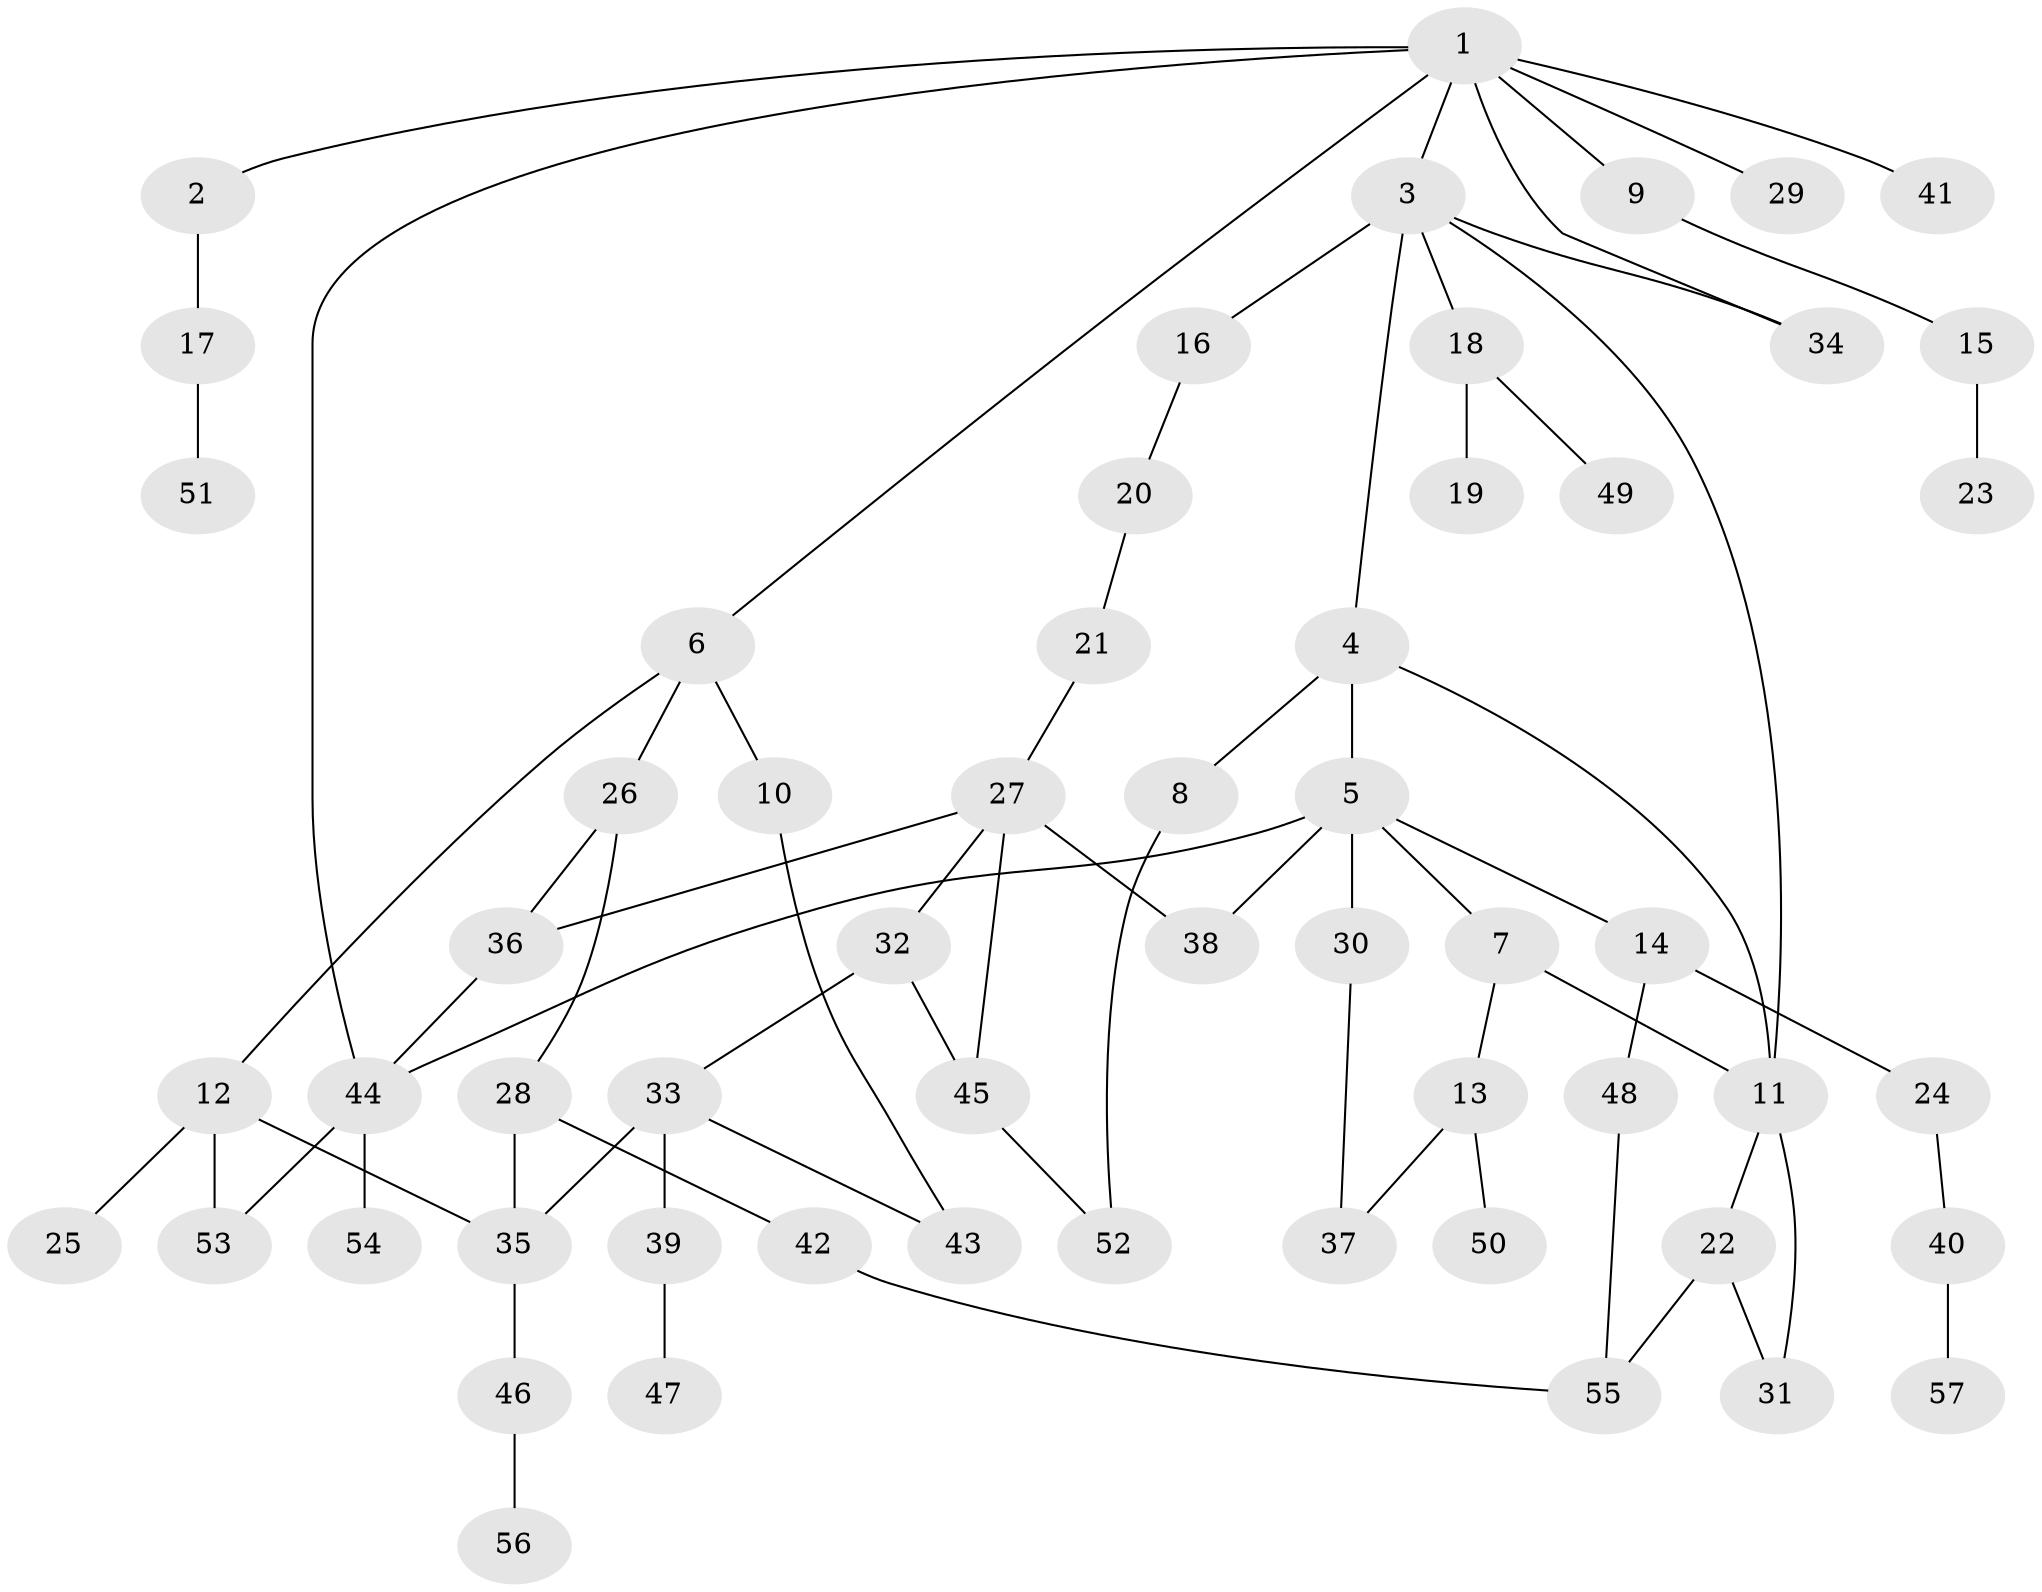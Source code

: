 // coarse degree distribution, {6: 0.027777777777777776, 2: 0.3055555555555556, 5: 0.08333333333333333, 4: 0.1111111111111111, 9: 0.027777777777777776, 3: 0.2222222222222222, 1: 0.2222222222222222}
// Generated by graph-tools (version 1.1) at 2025/23/03/03/25 07:23:35]
// undirected, 57 vertices, 73 edges
graph export_dot {
graph [start="1"]
  node [color=gray90,style=filled];
  1;
  2;
  3;
  4;
  5;
  6;
  7;
  8;
  9;
  10;
  11;
  12;
  13;
  14;
  15;
  16;
  17;
  18;
  19;
  20;
  21;
  22;
  23;
  24;
  25;
  26;
  27;
  28;
  29;
  30;
  31;
  32;
  33;
  34;
  35;
  36;
  37;
  38;
  39;
  40;
  41;
  42;
  43;
  44;
  45;
  46;
  47;
  48;
  49;
  50;
  51;
  52;
  53;
  54;
  55;
  56;
  57;
  1 -- 2;
  1 -- 3;
  1 -- 6;
  1 -- 9;
  1 -- 29;
  1 -- 34;
  1 -- 41;
  1 -- 44;
  2 -- 17;
  3 -- 4;
  3 -- 11;
  3 -- 16;
  3 -- 18;
  3 -- 34;
  4 -- 5;
  4 -- 8;
  4 -- 11;
  5 -- 7;
  5 -- 14;
  5 -- 30;
  5 -- 38;
  5 -- 44;
  6 -- 10;
  6 -- 12;
  6 -- 26;
  7 -- 13;
  7 -- 11;
  8 -- 52;
  9 -- 15;
  10 -- 43;
  11 -- 22;
  11 -- 31;
  12 -- 25;
  12 -- 35;
  12 -- 53;
  13 -- 37;
  13 -- 50;
  14 -- 24;
  14 -- 48;
  15 -- 23;
  16 -- 20;
  17 -- 51;
  18 -- 19;
  18 -- 49;
  20 -- 21;
  21 -- 27;
  22 -- 31;
  22 -- 55;
  24 -- 40;
  26 -- 28;
  26 -- 36;
  27 -- 32;
  27 -- 36;
  27 -- 38;
  27 -- 45;
  28 -- 42;
  28 -- 35;
  30 -- 37;
  32 -- 33;
  32 -- 45;
  33 -- 39;
  33 -- 43;
  33 -- 35;
  35 -- 46;
  36 -- 44;
  39 -- 47;
  40 -- 57;
  42 -- 55;
  44 -- 53;
  44 -- 54;
  45 -- 52;
  46 -- 56;
  48 -- 55;
}
